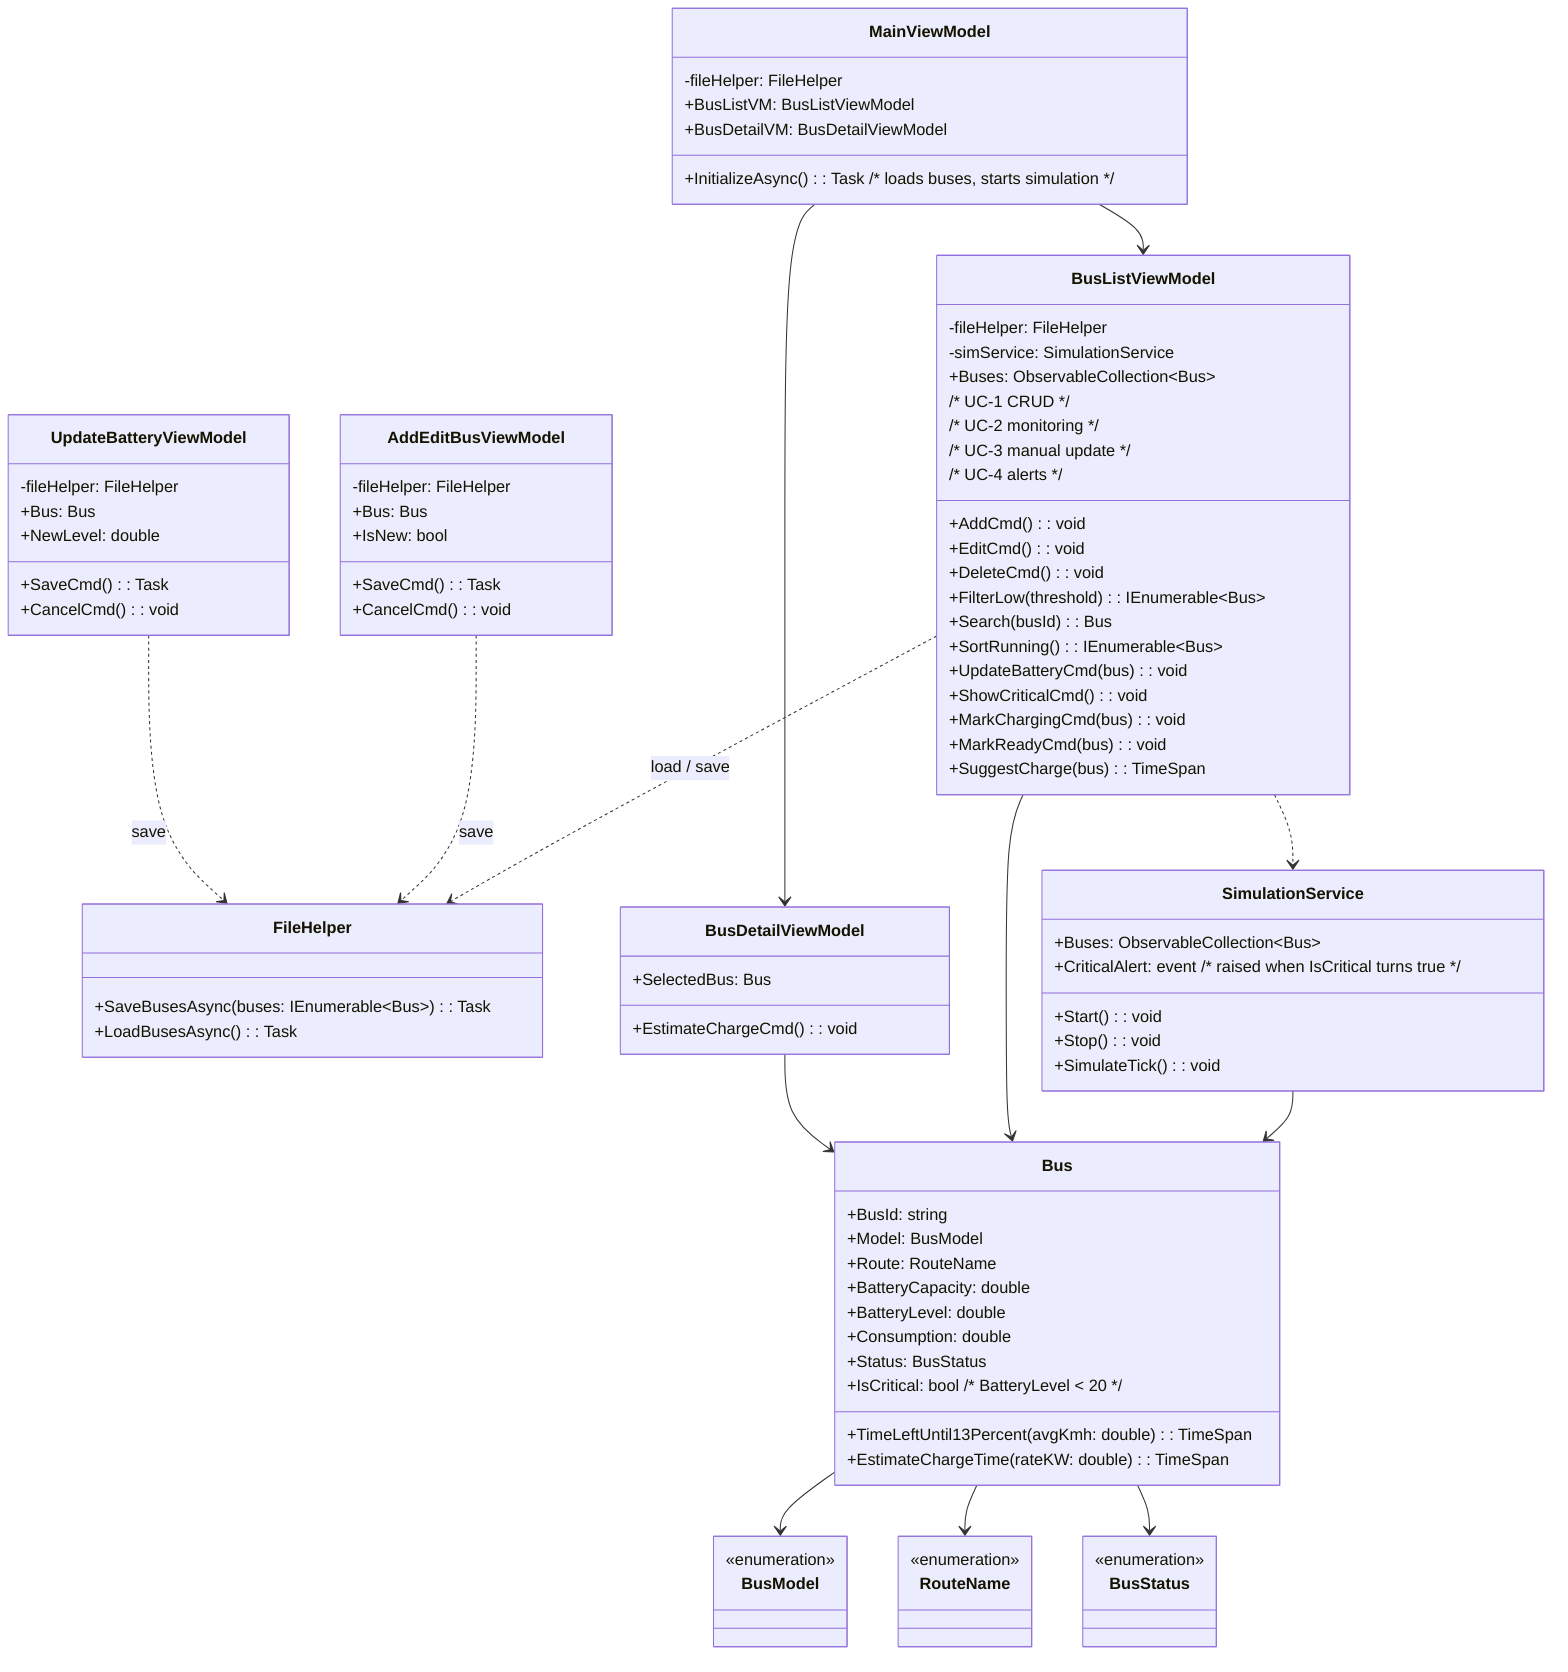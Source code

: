 classDiagram
%% ------------- DOMAIN -------------
class Bus {
    +BusId: string
    +Model: BusModel
    +Route: RouteName
    +BatteryCapacity: double
    +BatteryLevel: double
    +Consumption: double
    +Status: BusStatus
    +IsCritical: bool                      /* BatteryLevel < 20 */
    +TimeLeftUntil13Percent(avgKmh: double): TimeSpan
    +EstimateChargeTime(rateKW: double): TimeSpan
}
 
class BusModel   { <<enumeration>> }
class RouteName  { <<enumeration>> }
class BusStatus  { <<enumeration>> }
Bus --> BusModel
Bus --> RouteName
Bus --> BusStatus
 
%% ------------- FILE I/O -------------
class FileHelper {
    +SaveBusesAsync(buses: IEnumerable~Bus~): Task
    +LoadBusesAsync(): Task<List~Bus~>
}
 
%% ------------- SERVICE -------------
class SimulationService {
    +Buses: ObservableCollection~Bus~
    +Start(): void
    +Stop(): void
    +SimulateTick(): void
    +CriticalAlert: event                 /* raised when IsCritical turns true */
}
SimulationService --> Bus
 
%% ------------- VIEW-MODELS -------------
class BusListViewModel {
    -fileHelper: FileHelper
    -simService: SimulationService
    +Buses: ObservableCollection~Bus~
    /* UC-1 CRUD */
    +AddCmd(): void
    +EditCmd(): void
    +DeleteCmd(): void
    /* UC-2 monitoring */
    +FilterLow(threshold): IEnumerable~Bus~
    +Search(busId): Bus
    +SortRunning(): IEnumerable~Bus~
    /* UC-3 manual update */
    +UpdateBatteryCmd(bus): void
    /* UC-4 alerts */
    +ShowCriticalCmd(): void
    +MarkChargingCmd(bus): void
    +MarkReadyCmd(bus): void
    +SuggestCharge(bus): TimeSpan
}
 
class AddEditBusViewModel {
    -fileHelper: FileHelper
    +Bus: Bus
    +IsNew: bool
    +SaveCmd(): Task
    +CancelCmd(): void
}
 
class UpdateBatteryViewModel {
    -fileHelper: FileHelper
    +Bus: Bus
    +NewLevel: double
    +SaveCmd(): Task
    +CancelCmd(): void
}
 
class BusDetailViewModel {
    +SelectedBus: Bus
    +EstimateChargeCmd(): void
}
 
class MainViewModel {
    -fileHelper: FileHelper
    +BusListVM: BusListViewModel
    +BusDetailVM: BusDetailViewModel
    +InitializeAsync(): Task              /* loads buses, starts simulation */
}
 
%% ------------- RELATIONS -------------
MainViewModel --> BusListViewModel
MainViewModel --> BusDetailViewModel
 
BusListViewModel ..> FileHelper          : load / save
BusListViewModel ..> SimulationService
AddEditBusViewModel ..> FileHelper       : save
UpdateBatteryViewModel ..> FileHelper    : save
 
BusListViewModel --> Bus
BusDetailViewModel --> Bus